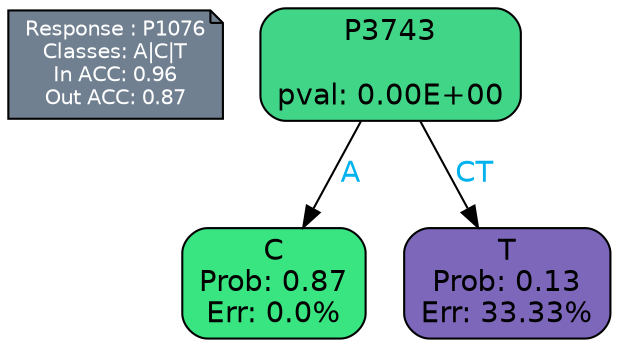 digraph Tree {
node [shape=box, style="filled, rounded", color="black", fontname=helvetica] ;
graph [ranksep=equally, splines=polylines, bgcolor=transparent, dpi=600] ;
edge [fontname=helvetica] ;
LEGEND [label="Response : P1076
Classes: A|C|T
In ACC: 0.96
Out ACC: 0.87
",shape=note,align=left,style=filled,fillcolor="slategray",fontcolor="white",fontsize=10];1 [label="P3743

pval: 0.00E+00", fillcolor="#41d588"] ;
2 [label="C
Prob: 0.87
Err: 0.0%", fillcolor="#39e581"] ;
3 [label="T
Prob: 0.13
Err: 33.33%", fillcolor="#7c67bb"] ;
1 -> 2 [label="A",fontcolor=deepskyblue2] ;
1 -> 3 [label="CT",fontcolor=deepskyblue2] ;
{rank = same; 2;3;}{rank = same; LEGEND;1;}}